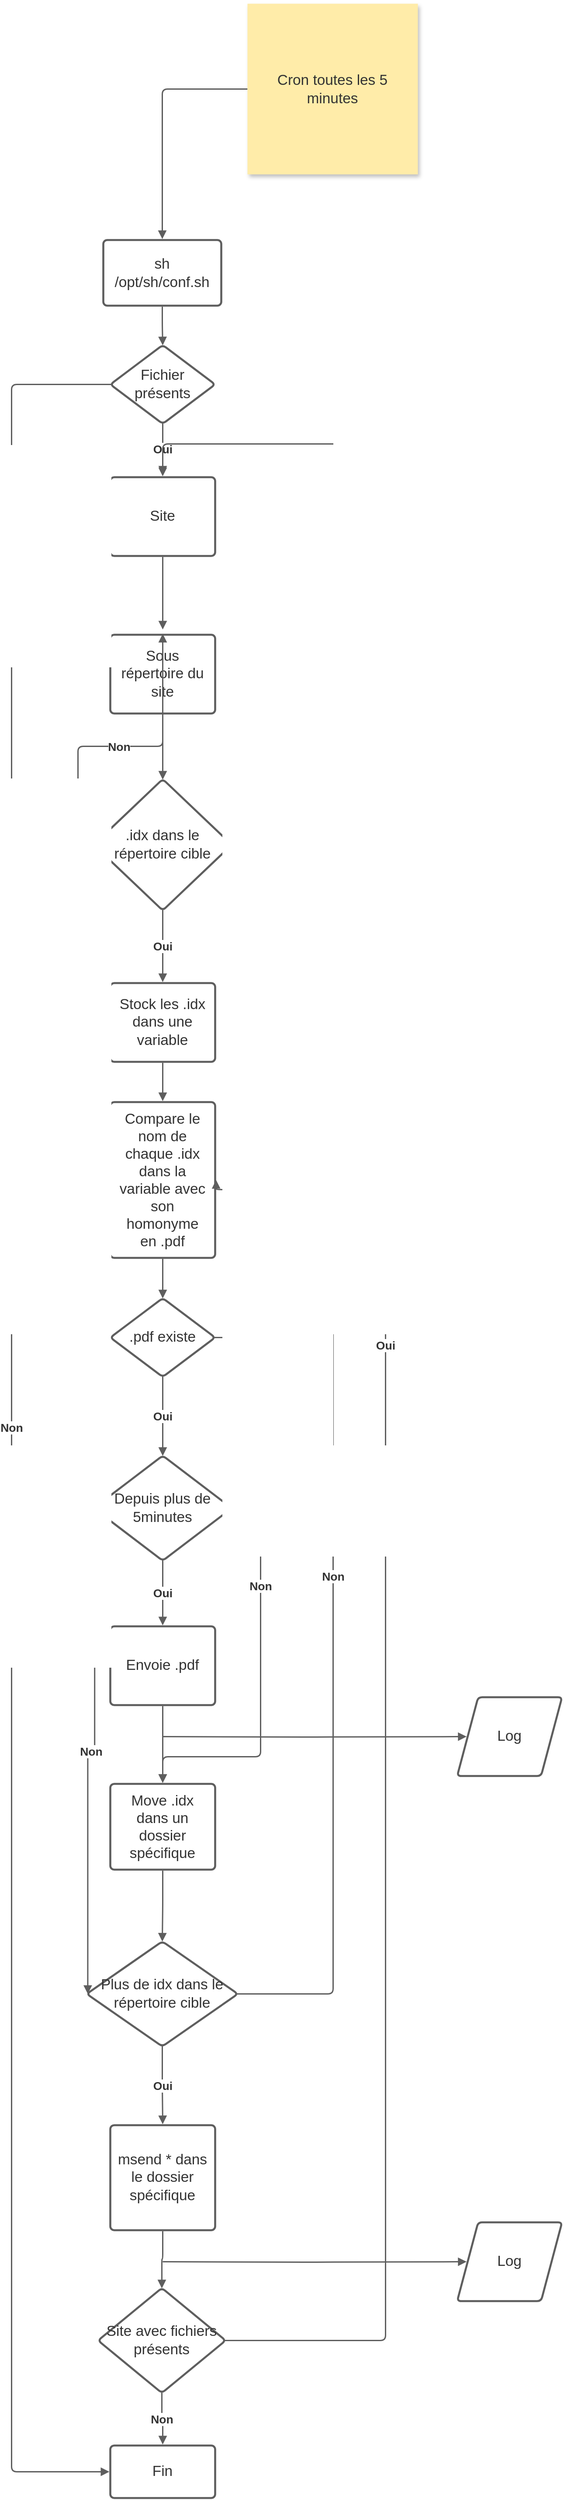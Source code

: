 <mxfile version="21.6.1" type="github">
  <diagram name="Page-1" id="M05mi5tubymjT-PzH5LD">
    <mxGraphModel dx="-33" dy="2302" grid="1" gridSize="10" guides="1" tooltips="1" connect="1" arrows="1" fold="1" page="1" pageScale="1" pageWidth="827" pageHeight="1169" math="0" shadow="0">
      <root>
        <mxCell id="0" />
        <mxCell id="1" parent="0" />
        <mxCell id="hJ5r02Eb2I1jtGM-IQbP-1" value="sh /opt/sh/conf.sh" style="html=1;overflow=block;blockSpacing=1;whiteSpace=wrap;fontSize=16.7;fontColor=#333333;align=center;spacing=3.8;strokeColor=#5e5e5e;strokeOpacity=100;rounded=1;absoluteArcSize=1;arcSize=9;strokeWidth=2.3;lucidId=f-5~rbV5MELp;" parent="1" vertex="1">
          <mxGeometry x="945" y="-525" width="135" height="75" as="geometry" />
        </mxCell>
        <mxCell id="hJ5r02Eb2I1jtGM-IQbP-2" value="Fin" style="html=1;overflow=block;blockSpacing=1;whiteSpace=wrap;fontSize=16.7;fontColor=#333333;align=center;spacing=3.8;strokeColor=#5e5e5e;strokeOpacity=100;rounded=1;absoluteArcSize=1;arcSize=9;strokeWidth=2.3;lucidId=m-5~j~Y~oZ5m;" parent="1" vertex="1">
          <mxGeometry x="953" y="1995" width="120" height="60" as="geometry" />
        </mxCell>
        <mxCell id="hJ5r02Eb2I1jtGM-IQbP-3" value="" style="html=1;jettySize=18;whiteSpace=wrap;fontSize=13;strokeColor=#5E5E5E;strokeWidth=1.5;rounded=1;arcSize=12;edgeStyle=orthogonalEdgeStyle;startArrow=none;endArrow=block;endFill=1;exitX=0;exitY=0.5;exitPerimeter=0;entryX=0.5;entryY=-0.015;entryPerimeter=0;lucidId=E-5~-W.0B4FS;" parent="1" source="hJ5r02Eb2I1jtGM-IQbP-28" target="hJ5r02Eb2I1jtGM-IQbP-1" edge="1">
          <mxGeometry width="100" height="100" relative="1" as="geometry">
            <Array as="points" />
          </mxGeometry>
        </mxCell>
        <mxCell id="hJ5r02Eb2I1jtGM-IQbP-4" value=".pdf existe" style="html=1;overflow=block;blockSpacing=1;whiteSpace=wrap;rhombus;fontSize=16.7;fontColor=#333333;align=center;spacing=3.8;strokeColor=#5e5e5e;strokeOpacity=100;rounded=1;absoluteArcSize=1;arcSize=9;strokeWidth=2.3;lucidId=k_5~ReEhO_p4;" parent="1" vertex="1">
          <mxGeometry x="953" y="684" width="120" height="90" as="geometry" />
        </mxCell>
        <mxCell id="hJ5r02Eb2I1jtGM-IQbP-5" value="Stock les .idx dans une variable" style="html=1;overflow=block;blockSpacing=1;whiteSpace=wrap;fontSize=16.7;fontColor=#333333;align=center;spacing=9;strokeColor=#5e5e5e;strokeOpacity=100;rounded=1;absoluteArcSize=1;arcSize=9;strokeWidth=2.3;lucidId=t_5~L7jboz--;" parent="1" vertex="1">
          <mxGeometry x="953" y="324" width="120" height="90" as="geometry" />
        </mxCell>
        <mxCell id="hJ5r02Eb2I1jtGM-IQbP-6" value="Compare le nom de chaque .idx dans la variable avec son homonyme en .pdf" style="html=1;overflow=block;blockSpacing=1;whiteSpace=wrap;fontSize=16.7;fontColor=#333333;align=center;spacing=9;strokeColor=#5e5e5e;strokeOpacity=100;rounded=1;absoluteArcSize=1;arcSize=9;strokeWidth=2.3;lucidId=L_5~8SwmnlXN;" parent="1" vertex="1">
          <mxGeometry x="953" y="460" width="120" height="178" as="geometry" />
        </mxCell>
        <mxCell id="hJ5r02Eb2I1jtGM-IQbP-7" value="" style="html=1;jettySize=18;whiteSpace=wrap;fontSize=13;strokeColor=#5E5E5E;strokeWidth=1.5;rounded=1;arcSize=12;edgeStyle=orthogonalEdgeStyle;startArrow=none;endArrow=block;endFill=1;exitX=0.5;exitY=1.012;exitPerimeter=0;entryX=0.5;entryY=-0.006;entryPerimeter=0;lucidId=g.5~EkZWRpoq;" parent="1" source="hJ5r02Eb2I1jtGM-IQbP-5" target="hJ5r02Eb2I1jtGM-IQbP-6" edge="1">
          <mxGeometry width="100" height="100" relative="1" as="geometry">
            <Array as="points" />
          </mxGeometry>
        </mxCell>
        <mxCell id="hJ5r02Eb2I1jtGM-IQbP-8" value="" style="html=1;jettySize=18;whiteSpace=wrap;fontSize=13;strokeColor=#5E5E5E;strokeWidth=1.5;rounded=1;arcSize=12;edgeStyle=orthogonalEdgeStyle;startArrow=none;endArrow=block;endFill=1;exitX=0.5;exitY=1.006;exitPerimeter=0;entryX=0.5;entryY=0.004;entryPerimeter=0;lucidId=i.5~sLJkaxT7;" parent="1" source="hJ5r02Eb2I1jtGM-IQbP-6" target="hJ5r02Eb2I1jtGM-IQbP-4" edge="1">
          <mxGeometry width="100" height="100" relative="1" as="geometry">
            <Array as="points" />
          </mxGeometry>
        </mxCell>
        <mxCell id="hJ5r02Eb2I1jtGM-IQbP-9" value="" style="html=1;jettySize=18;whiteSpace=wrap;fontSize=13.3;fontColor=#333333;fontStyle=1;align=center;strokeColor=#5E5E5E;strokeWidth=1.5;rounded=1;arcSize=12;edgeStyle=orthogonalEdgeStyle;startArrow=none;endArrow=block;endFill=1;exitX=0.5;exitY=0.996;exitPerimeter=0;entryX=0.5;entryY=0.003;entryPerimeter=0;lucidId=u.5~5Z3mZRVt;" parent="1" source="hJ5r02Eb2I1jtGM-IQbP-4" target="hJ5r02Eb2I1jtGM-IQbP-11" edge="1">
          <mxGeometry width="100" height="100" relative="1" as="geometry">
            <Array as="points" />
          </mxGeometry>
        </mxCell>
        <mxCell id="hJ5r02Eb2I1jtGM-IQbP-10" value="Oui" style="text;html=1;resizable=0;labelBackgroundColor=default;align=center;verticalAlign=middle;fontStyle=1;fontColor=#333333;fontSize=13.3;" parent="hJ5r02Eb2I1jtGM-IQbP-9" vertex="1">
          <mxGeometry relative="1" as="geometry" />
        </mxCell>
        <mxCell id="hJ5r02Eb2I1jtGM-IQbP-11" value="Depuis plus de 5minutes" style="html=1;overflow=block;blockSpacing=1;whiteSpace=wrap;rhombus;fontSize=16.7;fontColor=#333333;align=center;spacing=3.8;strokeColor=#5e5e5e;strokeOpacity=100;rounded=1;absoluteArcSize=1;arcSize=9;strokeWidth=2.3;lucidId=4.5~.io0xAcz;" parent="1" vertex="1">
          <mxGeometry x="934" y="864" width="158" height="120" as="geometry" />
        </mxCell>
        <mxCell id="hJ5r02Eb2I1jtGM-IQbP-12" value="Envoie .pdf" style="html=1;overflow=block;blockSpacing=1;whiteSpace=wrap;fontSize=16.7;fontColor=#333333;align=center;spacing=9;strokeColor=#5e5e5e;strokeOpacity=100;rounded=1;absoluteArcSize=1;arcSize=9;strokeWidth=2.3;lucidId=w~5~Na-acLXl;" parent="1" vertex="1">
          <mxGeometry x="953" y="1059" width="120" height="90" as="geometry" />
        </mxCell>
        <mxCell id="hJ5r02Eb2I1jtGM-IQbP-13" value="" style="html=1;jettySize=18;whiteSpace=wrap;fontSize=13.3;fontColor=#333333;fontStyle=1;align=center;strokeColor=#5E5E5E;strokeWidth=1.5;rounded=1;arcSize=12;edgeStyle=orthogonalEdgeStyle;startArrow=none;endArrow=block;endFill=1;exitX=0.5;exitY=0.997;exitPerimeter=0;entryX=0.5;entryY=-0.012;entryPerimeter=0;lucidId=C~5~-q1G96m1;" parent="1" source="hJ5r02Eb2I1jtGM-IQbP-11" target="hJ5r02Eb2I1jtGM-IQbP-12" edge="1">
          <mxGeometry width="100" height="100" relative="1" as="geometry">
            <Array as="points" />
          </mxGeometry>
        </mxCell>
        <mxCell id="hJ5r02Eb2I1jtGM-IQbP-14" value="Oui" style="text;html=1;resizable=0;labelBackgroundColor=default;align=center;verticalAlign=middle;fontStyle=1;fontColor=#333333;fontSize=13.3;" parent="hJ5r02Eb2I1jtGM-IQbP-13" vertex="1">
          <mxGeometry relative="1" as="geometry" />
        </mxCell>
        <mxCell id="hJ5r02Eb2I1jtGM-IQbP-15" value="Move .idx dans un dossier spécifique" style="html=1;overflow=block;blockSpacing=1;whiteSpace=wrap;fontSize=16.7;fontColor=#333333;align=center;spacing=9;strokeColor=#5e5e5e;strokeOpacity=100;rounded=1;absoluteArcSize=1;arcSize=9;strokeWidth=2.3;lucidId=_~5~DMGJzebu;" parent="1" vertex="1">
          <mxGeometry x="953" y="1239" width="120" height="98" as="geometry" />
        </mxCell>
        <mxCell id="hJ5r02Eb2I1jtGM-IQbP-16" value="" style="html=1;jettySize=18;whiteSpace=wrap;fontSize=13;strokeColor=#5E5E5E;strokeWidth=1.5;rounded=1;arcSize=12;edgeStyle=orthogonalEdgeStyle;startArrow=none;endArrow=block;endFill=1;exitX=0.5;exitY=1.012;exitPerimeter=0;entryX=0.5;entryY=-0.011;entryPerimeter=0;lucidId=Ea6~PZnoxjiW;" parent="1" source="hJ5r02Eb2I1jtGM-IQbP-12" target="hJ5r02Eb2I1jtGM-IQbP-15" edge="1">
          <mxGeometry width="100" height="100" relative="1" as="geometry">
            <Array as="points" />
          </mxGeometry>
        </mxCell>
        <mxCell id="hJ5r02Eb2I1jtGM-IQbP-17" value="" style="html=1;jettySize=18;whiteSpace=wrap;fontSize=13.3;fontColor=#333333;fontStyle=1;align=center;strokeColor=#5E5E5E;strokeWidth=1.5;rounded=1;arcSize=12;edgeStyle=orthogonalEdgeStyle;startArrow=none;endArrow=block;endFill=1;exitX=0.991;exitY=0.5;exitPerimeter=0;entryX=0.5;entryY=-0.011;entryPerimeter=0;lucidId=1a6~FgBXjJ8x;" parent="1" source="hJ5r02Eb2I1jtGM-IQbP-4" target="hJ5r02Eb2I1jtGM-IQbP-15" edge="1">
          <mxGeometry width="100" height="100" relative="1" as="geometry">
            <Array as="points">
              <mxPoint x="1125" y="729" />
              <mxPoint x="1125" y="1208" />
              <mxPoint x="1013" y="1208" />
            </Array>
          </mxGeometry>
        </mxCell>
        <mxCell id="hJ5r02Eb2I1jtGM-IQbP-18" value="Non" style="text;html=1;resizable=0;labelBackgroundColor=default;align=center;verticalAlign=middle;fontStyle=1;fontColor=#333333;fontSize=13.3;" parent="hJ5r02Eb2I1jtGM-IQbP-17" vertex="1">
          <mxGeometry relative="1" as="geometry" />
        </mxCell>
        <mxCell id="hJ5r02Eb2I1jtGM-IQbP-19" value="Plus de idx dans le répertoire cible" style="html=1;overflow=block;blockSpacing=1;whiteSpace=wrap;rhombus;fontSize=16.7;fontColor=#333333;align=center;spacing=3.8;strokeColor=#5e5e5e;strokeOpacity=100;rounded=1;absoluteArcSize=1;arcSize=9;strokeWidth=2.3;lucidId=kf6~a1rQ1GDk;" parent="1" vertex="1">
          <mxGeometry x="926" y="1419" width="173" height="120" as="geometry" />
        </mxCell>
        <mxCell id="hJ5r02Eb2I1jtGM-IQbP-20" value="" style="html=1;jettySize=18;whiteSpace=wrap;fontSize=13;strokeColor=#5E5E5E;strokeWidth=1.5;rounded=1;arcSize=12;edgeStyle=orthogonalEdgeStyle;startArrow=none;endArrow=block;endFill=1;exitX=0.5;exitY=1.011;exitPerimeter=0;entryX=0.5;entryY=0.002;entryPerimeter=0;lucidId=nf6~7Cj5yKhZ;" parent="1" source="hJ5r02Eb2I1jtGM-IQbP-15" target="hJ5r02Eb2I1jtGM-IQbP-19" edge="1">
          <mxGeometry width="100" height="100" relative="1" as="geometry">
            <Array as="points" />
          </mxGeometry>
        </mxCell>
        <mxCell id="hJ5r02Eb2I1jtGM-IQbP-21" value="msend * dans le dossier spécifique" style="html=1;overflow=block;blockSpacing=1;whiteSpace=wrap;fontSize=16.7;fontColor=#333333;align=center;spacing=3.8;strokeColor=#5e5e5e;strokeOpacity=100;rounded=1;absoluteArcSize=1;arcSize=9;strokeWidth=2.3;lucidId=Pf6~FHqD8Fff;" parent="1" vertex="1">
          <mxGeometry x="953" y="1629" width="120" height="120" as="geometry" />
        </mxCell>
        <mxCell id="hJ5r02Eb2I1jtGM-IQbP-22" value="" style="html=1;jettySize=18;whiteSpace=wrap;fontSize=13.3;fontColor=#333333;fontStyle=1;align=center;strokeColor=#5E5E5E;strokeWidth=1.5;rounded=1;arcSize=12;edgeStyle=orthogonalEdgeStyle;startArrow=none;endArrow=block;endFill=1;exitX=0.5;exitY=0.998;exitPerimeter=0;entryX=0.5;entryY=-0.009;entryPerimeter=0;lucidId=fg6~hX-Vw6dg;" parent="1" source="hJ5r02Eb2I1jtGM-IQbP-19" target="hJ5r02Eb2I1jtGM-IQbP-21" edge="1">
          <mxGeometry width="100" height="100" relative="1" as="geometry">
            <Array as="points" />
          </mxGeometry>
        </mxCell>
        <mxCell id="hJ5r02Eb2I1jtGM-IQbP-23" value="Oui" style="text;html=1;resizable=0;labelBackgroundColor=default;align=center;verticalAlign=middle;fontStyle=1;fontColor=#333333;fontSize=13.3;" parent="hJ5r02Eb2I1jtGM-IQbP-22" vertex="1">
          <mxGeometry relative="1" as="geometry" />
        </mxCell>
        <mxCell id="hJ5r02Eb2I1jtGM-IQbP-24" value="" style="html=1;jettySize=18;whiteSpace=wrap;fontSize=13.3;fontColor=#333333;fontStyle=1;align=center;strokeColor=#5E5E5E;strokeWidth=1.5;rounded=1;arcSize=12;edgeStyle=orthogonalEdgeStyle;startArrow=none;endArrow=block;endFill=1;exitX=0.007;exitY=0.5;exitPerimeter=0;entryX=0.007;entryY=0.5;entryPerimeter=0;lucidId=7k6~2kZsQ3uW;" parent="1" source="hJ5r02Eb2I1jtGM-IQbP-11" target="hJ5r02Eb2I1jtGM-IQbP-19" edge="1">
          <mxGeometry width="100" height="100" relative="1" as="geometry">
            <Array as="points" />
          </mxGeometry>
        </mxCell>
        <mxCell id="hJ5r02Eb2I1jtGM-IQbP-25" value="Non" style="text;html=1;resizable=0;labelBackgroundColor=default;align=center;verticalAlign=middle;fontStyle=1;fontColor=#333333;fontSize=13.3;" parent="hJ5r02Eb2I1jtGM-IQbP-24" vertex="1">
          <mxGeometry relative="1" as="geometry" />
        </mxCell>
        <mxCell id="hJ5r02Eb2I1jtGM-IQbP-26" value="" style="html=1;jettySize=18;whiteSpace=wrap;fontSize=13.3;fontColor=#333333;fontStyle=1;align=center;strokeColor=#5E5E5E;strokeWidth=1.5;rounded=1;arcSize=12;edgeStyle=orthogonalEdgeStyle;startArrow=none;endArrow=block;endFill=1;exitX=0.993;exitY=0.5;exitPerimeter=0;entryX=1.009;entryY=0.5;entryPerimeter=0;lucidId=Cl6~WhT_v_tG;" parent="1" source="hJ5r02Eb2I1jtGM-IQbP-19" target="hJ5r02Eb2I1jtGM-IQbP-6" edge="1">
          <mxGeometry width="100" height="100" relative="1" as="geometry">
            <Array as="points">
              <mxPoint x="1208" y="1479" />
              <mxPoint x="1208" y="560" />
              <mxPoint x="1074" y="560" />
            </Array>
          </mxGeometry>
        </mxCell>
        <mxCell id="hJ5r02Eb2I1jtGM-IQbP-27" value="Non" style="text;html=1;resizable=0;labelBackgroundColor=default;align=center;verticalAlign=middle;fontStyle=1;fontColor=#333333;fontSize=13.3;" parent="hJ5r02Eb2I1jtGM-IQbP-26" vertex="1">
          <mxGeometry relative="1" as="geometry" />
        </mxCell>
        <mxCell id="hJ5r02Eb2I1jtGM-IQbP-28" value="Cron toutes les 5 minutes" style="html=1;overflow=block;blockSpacing=1;whiteSpace=wrap;shadow=1;fontSize=16.7;fontColor=#333333;align=center;spacing=9;strokeColor=none;strokeOpacity=100;fillColor=#FFECA9;strokeWidth=0;lucidId=z-5~uNJ6Lt15;" parent="1" vertex="1">
          <mxGeometry x="1110" y="-795" width="195" height="195" as="geometry" />
        </mxCell>
        <mxCell id="hJ5r02Eb2I1jtGM-IQbP-29" value=".idx dans le répertoire cible" style="html=1;overflow=block;blockSpacing=1;whiteSpace=wrap;rhombus;fontSize=16.7;fontColor=#333333;align=center;spacing=3.8;strokeColor=#5e5e5e;strokeOpacity=100;rounded=1;absoluteArcSize=1;arcSize=9;strokeWidth=2.3;lucidId=gu6~8TXBt_If;" parent="1" vertex="1">
          <mxGeometry x="934" y="91" width="158" height="150" as="geometry" />
        </mxCell>
        <mxCell id="hJ5r02Eb2I1jtGM-IQbP-30" value="" style="html=1;jettySize=18;whiteSpace=wrap;fontSize=13.3;fontColor=#333333;fontStyle=1;align=center;strokeColor=#5E5E5E;strokeWidth=1.5;rounded=1;arcSize=12;edgeStyle=orthogonalEdgeStyle;startArrow=none;endArrow=block;endFill=1;exitX=0.5;exitY=0.996;exitPerimeter=0;entryX=0.5;entryY=-0.012;entryPerimeter=0;lucidId=Ju6~7HmWBvsb;" parent="1" source="hJ5r02Eb2I1jtGM-IQbP-29" target="hJ5r02Eb2I1jtGM-IQbP-5" edge="1">
          <mxGeometry width="100" height="100" relative="1" as="geometry">
            <Array as="points" />
          </mxGeometry>
        </mxCell>
        <mxCell id="hJ5r02Eb2I1jtGM-IQbP-31" value="Oui" style="text;html=1;resizable=0;labelBackgroundColor=default;align=center;verticalAlign=middle;fontStyle=1;fontColor=#333333;fontSize=13.3;" parent="hJ5r02Eb2I1jtGM-IQbP-30" vertex="1">
          <mxGeometry relative="1" as="geometry" />
        </mxCell>
        <mxCell id="hJ5r02Eb2I1jtGM-IQbP-32" value="Site" style="html=1;overflow=block;blockSpacing=1;whiteSpace=wrap;fontSize=16.7;fontColor=#333333;align=center;spacing=9;strokeColor=#5e5e5e;strokeOpacity=100;rounded=1;absoluteArcSize=1;arcSize=9;strokeWidth=2.3;lucidId=Ix6~T~adl71K;" parent="1" vertex="1">
          <mxGeometry x="953" y="-254" width="120" height="90" as="geometry" />
        </mxCell>
        <mxCell id="hJ5r02Eb2I1jtGM-IQbP-33" value="Sous répertoire du site" style="html=1;overflow=block;blockSpacing=1;whiteSpace=wrap;fontSize=16.7;fontColor=#333333;align=center;spacing=9;strokeColor=#5e5e5e;strokeOpacity=100;rounded=1;absoluteArcSize=1;arcSize=9;strokeWidth=2.3;lucidId=9y6~QDwoqAqC;" parent="1" vertex="1">
          <mxGeometry x="953" y="-74" width="120" height="90" as="geometry" />
        </mxCell>
        <mxCell id="hJ5r02Eb2I1jtGM-IQbP-34" value="Fichier présents" style="html=1;overflow=block;blockSpacing=1;whiteSpace=wrap;rhombus;fontSize=16.7;fontColor=#333333;align=center;spacing=3.8;strokeColor=#5e5e5e;strokeOpacity=100;rounded=1;absoluteArcSize=1;arcSize=9;strokeWidth=2.3;lucidId=eG6~~8.4MPTb;" parent="1" vertex="1">
          <mxGeometry x="953" y="-405" width="120" height="90" as="geometry" />
        </mxCell>
        <mxCell id="hJ5r02Eb2I1jtGM-IQbP-35" value="" style="html=1;jettySize=18;whiteSpace=wrap;fontSize=13.3;fontColor=#333333;fontStyle=1;align=center;strokeColor=#5E5E5E;strokeWidth=1.5;rounded=1;arcSize=12;edgeStyle=orthogonalEdgeStyle;startArrow=none;endArrow=block;endFill=1;exitX=0.5;exitY=0.996;exitPerimeter=0;lucidId=kG6~pmM.vz1s;" parent="1" source="hJ5r02Eb2I1jtGM-IQbP-34" edge="1">
          <mxGeometry width="100" height="100" relative="1" as="geometry">
            <Array as="points" />
            <mxPoint x="1013" y="-257" as="targetPoint" />
          </mxGeometry>
        </mxCell>
        <mxCell id="hJ5r02Eb2I1jtGM-IQbP-36" value="Oui" style="text;html=1;resizable=0;labelBackgroundColor=default;align=center;verticalAlign=middle;fontStyle=1;fontColor=#333333;fontSize=13.3;" parent="hJ5r02Eb2I1jtGM-IQbP-35" vertex="1">
          <mxGeometry relative="1" as="geometry" />
        </mxCell>
        <mxCell id="hJ5r02Eb2I1jtGM-IQbP-37" value="" style="html=1;jettySize=18;whiteSpace=wrap;fontSize=13;strokeColor=#5E5E5E;strokeWidth=1.5;rounded=1;arcSize=12;edgeStyle=orthogonalEdgeStyle;startArrow=none;endArrow=block;endFill=1;exitX=0.5;exitY=1.015;exitPerimeter=0;entryX=0.5;entryY=0.004;entryPerimeter=0;lucidId=nG6~0Otn4_A6;" parent="1" source="hJ5r02Eb2I1jtGM-IQbP-1" target="hJ5r02Eb2I1jtGM-IQbP-34" edge="1">
          <mxGeometry width="100" height="100" relative="1" as="geometry">
            <Array as="points" />
          </mxGeometry>
        </mxCell>
        <mxCell id="hJ5r02Eb2I1jtGM-IQbP-38" value="" style="html=1;jettySize=18;whiteSpace=wrap;fontSize=13.3;fontColor=#333333;fontStyle=1;align=center;strokeColor=#5E5E5E;strokeWidth=1.5;rounded=1;arcSize=12;edgeStyle=orthogonalEdgeStyle;startArrow=none;endArrow=block;endFill=1;exitX=0.009;exitY=0.5;exitPerimeter=0;entryX=-0.009;entryY=0.5;entryPerimeter=0;lucidId=EG6~kr7~KdJp;" parent="1" source="hJ5r02Eb2I1jtGM-IQbP-34" target="hJ5r02Eb2I1jtGM-IQbP-2" edge="1">
          <mxGeometry width="100" height="100" relative="1" as="geometry">
            <Array as="points">
              <mxPoint x="840" y="-360" />
              <mxPoint x="840" y="2025" />
            </Array>
          </mxGeometry>
        </mxCell>
        <mxCell id="hJ5r02Eb2I1jtGM-IQbP-39" value="Non" style="text;html=1;resizable=0;labelBackgroundColor=default;align=center;verticalAlign=middle;fontStyle=1;fontColor=#333333;fontSize=13.3;" parent="hJ5r02Eb2I1jtGM-IQbP-38" vertex="1">
          <mxGeometry relative="1" as="geometry" />
        </mxCell>
        <mxCell id="hJ5r02Eb2I1jtGM-IQbP-40" value="" style="html=1;jettySize=18;whiteSpace=wrap;fontSize=13;strokeColor=#5E5E5E;strokeWidth=1.5;rounded=1;arcSize=12;edgeStyle=orthogonalEdgeStyle;startArrow=none;endArrow=block;endFill=1;exitX=0.5;exitY=1.012;exitPerimeter=0;entryX=0.5;entryY=0.004;entryPerimeter=0;lucidId=xH6~4J9-KWK2;" parent="1" source="hJ5r02Eb2I1jtGM-IQbP-33" target="hJ5r02Eb2I1jtGM-IQbP-29" edge="1">
          <mxGeometry width="100" height="100" relative="1" as="geometry">
            <Array as="points" />
          </mxGeometry>
        </mxCell>
        <mxCell id="hJ5r02Eb2I1jtGM-IQbP-41" value="" style="html=1;jettySize=18;whiteSpace=wrap;fontSize=13.3;fontColor=#333333;fontStyle=1;align=center;strokeColor=#5E5E5E;strokeWidth=1.5;rounded=1;arcSize=12;edgeStyle=orthogonalEdgeStyle;startArrow=none;endArrow=block;endFill=1;exitX=0.005;exitY=0.5;exitPerimeter=0;entryX=0.5;entryY=-0.012;entryPerimeter=0;lucidId=AH6~lLFPwNQ9;" parent="1" source="hJ5r02Eb2I1jtGM-IQbP-29" target="hJ5r02Eb2I1jtGM-IQbP-33" edge="1">
          <mxGeometry width="100" height="100" relative="1" as="geometry">
            <Array as="points" />
          </mxGeometry>
        </mxCell>
        <mxCell id="hJ5r02Eb2I1jtGM-IQbP-42" value="Non" style="text;html=1;resizable=0;labelBackgroundColor=default;align=center;verticalAlign=middle;fontStyle=1;fontColor=#333333;fontSize=13.3;" parent="hJ5r02Eb2I1jtGM-IQbP-41" vertex="1">
          <mxGeometry relative="1" as="geometry" />
        </mxCell>
        <mxCell id="hJ5r02Eb2I1jtGM-IQbP-43" value="Site avec fichiers présents" style="html=1;overflow=block;blockSpacing=1;whiteSpace=wrap;rhombus;fontSize=16.7;fontColor=#333333;align=center;spacing=3.8;strokeColor=#5e5e5e;strokeOpacity=100;rounded=1;absoluteArcSize=1;arcSize=9;strokeWidth=2.3;lucidId=OI6~xzi.yRAo;" parent="1" vertex="1">
          <mxGeometry x="939" y="1815" width="146" height="120" as="geometry" />
        </mxCell>
        <mxCell id="hJ5r02Eb2I1jtGM-IQbP-44" value="" style="html=1;jettySize=18;whiteSpace=wrap;fontSize=13;strokeColor=#5E5E5E;strokeWidth=1.5;rounded=1;arcSize=12;edgeStyle=orthogonalEdgeStyle;startArrow=none;endArrow=block;endFill=1;exitX=0.5;exitY=1.009;exitPerimeter=0;entryX=0.5;entryY=0.004;entryPerimeter=0;lucidId=-I6~LH8JnROg;" parent="1" source="hJ5r02Eb2I1jtGM-IQbP-21" target="hJ5r02Eb2I1jtGM-IQbP-43" edge="1">
          <mxGeometry width="100" height="100" relative="1" as="geometry">
            <Array as="points" />
          </mxGeometry>
        </mxCell>
        <mxCell id="hJ5r02Eb2I1jtGM-IQbP-45" value="" style="html=1;jettySize=18;whiteSpace=wrap;fontSize=13.3;fontColor=#333333;fontStyle=1;align=center;strokeColor=#5E5E5E;strokeWidth=1.5;rounded=1;arcSize=12;edgeStyle=orthogonalEdgeStyle;startArrow=none;endArrow=block;endFill=1;exitX=0.993;exitY=0.5;exitPerimeter=0;entryX=0.5;entryY=-0.012;entryPerimeter=0;lucidId=eJ6~U8AemFtk;" parent="1" source="hJ5r02Eb2I1jtGM-IQbP-43" target="hJ5r02Eb2I1jtGM-IQbP-32" edge="1">
          <mxGeometry width="100" height="100" relative="1" as="geometry">
            <Array as="points">
              <mxPoint x="1268" y="1875" />
              <mxPoint x="1268" y="-292" />
              <mxPoint x="1013" y="-292" />
            </Array>
          </mxGeometry>
        </mxCell>
        <mxCell id="hJ5r02Eb2I1jtGM-IQbP-46" value="Oui" style="text;html=1;resizable=0;labelBackgroundColor=default;align=center;verticalAlign=middle;fontStyle=1;fontColor=#333333;fontSize=13.3;" parent="hJ5r02Eb2I1jtGM-IQbP-45" vertex="1">
          <mxGeometry relative="1" as="geometry" />
        </mxCell>
        <mxCell id="hJ5r02Eb2I1jtGM-IQbP-47" value="" style="html=1;jettySize=18;whiteSpace=wrap;fontSize=13.3;fontColor=#333333;fontStyle=1;align=center;strokeColor=#5E5E5E;strokeWidth=1.5;rounded=1;arcSize=12;edgeStyle=orthogonalEdgeStyle;startArrow=none;endArrow=block;endFill=1;exitX=0.5;exitY=0.996;exitPerimeter=0;entryX=0.5;entryY=-0.019;entryPerimeter=0;lucidId=mJ6~i0F6wuZ_;" parent="1" source="hJ5r02Eb2I1jtGM-IQbP-43" target="hJ5r02Eb2I1jtGM-IQbP-2" edge="1">
          <mxGeometry width="100" height="100" relative="1" as="geometry">
            <Array as="points" />
          </mxGeometry>
        </mxCell>
        <mxCell id="hJ5r02Eb2I1jtGM-IQbP-48" value="Non" style="text;html=1;resizable=0;labelBackgroundColor=default;align=center;verticalAlign=middle;fontStyle=1;fontColor=#333333;fontSize=13.3;" parent="hJ5r02Eb2I1jtGM-IQbP-47" vertex="1">
          <mxGeometry relative="1" as="geometry" />
        </mxCell>
        <mxCell id="hJ5r02Eb2I1jtGM-IQbP-49" value="" style="html=1;jettySize=18;whiteSpace=wrap;fontSize=13;strokeColor=#5E5E5E;strokeWidth=1.5;rounded=1;arcSize=12;edgeStyle=orthogonalEdgeStyle;startArrow=none;endArrow=block;endFill=1;exitX=0.5;exitY=1.012;exitPerimeter=0;lucidId=JJ6~lXrsZWKx;" parent="1" source="hJ5r02Eb2I1jtGM-IQbP-32" edge="1">
          <mxGeometry width="100" height="100" relative="1" as="geometry">
            <Array as="points" />
            <mxPoint x="1013" y="-80" as="targetPoint" />
          </mxGeometry>
        </mxCell>
        <mxCell id="hJ5r02Eb2I1jtGM-IQbP-50" value="Log" style="html=1;overflow=block;blockSpacing=1;whiteSpace=wrap;shape=parallelogram;perimeter=parallelogramPerimeter;anchorPointDirection=0;fontSize=16.7;fontColor=#333333;align=center;spacing=3.8;strokeColor=#5e5e5e;strokeOpacity=100;rounded=1;absoluteArcSize=1;arcSize=9;strokeWidth=2.3;lucidId=AL6~ajm3IW3t;" parent="1" vertex="1">
          <mxGeometry x="1350" y="1140" width="120" height="90" as="geometry" />
        </mxCell>
        <mxCell id="hJ5r02Eb2I1jtGM-IQbP-51" value="" style="html=1;jettySize=18;whiteSpace=wrap;fontSize=13;strokeColor=#5E5E5E;strokeWidth=1.5;rounded=1;arcSize=12;edgeStyle=orthogonalEdgeStyle;startArrow=none;endArrow=block;endFill=1;entryX=0.09;entryY=0.5;entryPerimeter=0;lucidId=F76~2LrVjYpx;" parent="1" target="hJ5r02Eb2I1jtGM-IQbP-50" edge="1">
          <mxGeometry width="100" height="100" relative="1" as="geometry">
            <Array as="points" />
            <mxPoint x="1013" y="1185" as="sourcePoint" />
          </mxGeometry>
        </mxCell>
        <mxCell id="hJ5r02Eb2I1jtGM-IQbP-52" value="Log" style="html=1;overflow=block;blockSpacing=1;whiteSpace=wrap;shape=parallelogram;perimeter=parallelogramPerimeter;anchorPointDirection=0;fontSize=16.7;fontColor=#333333;align=center;spacing=3.8;strokeColor=#5e5e5e;strokeOpacity=100;rounded=1;absoluteArcSize=1;arcSize=9;strokeWidth=2.3;lucidId=V76~3MDrujzn;" parent="1" vertex="1">
          <mxGeometry x="1350" y="1740" width="120" height="90" as="geometry" />
        </mxCell>
        <mxCell id="hJ5r02Eb2I1jtGM-IQbP-53" value="" style="html=1;jettySize=18;whiteSpace=wrap;fontSize=13;strokeColor=#5E5E5E;strokeWidth=1.5;rounded=1;arcSize=12;edgeStyle=orthogonalEdgeStyle;startArrow=none;endArrow=block;endFill=1;entryX=0.09;entryY=0.5;entryPerimeter=0;lucidId=V76~bop7CBKq;" parent="1" target="hJ5r02Eb2I1jtGM-IQbP-52" edge="1">
          <mxGeometry width="100" height="100" relative="1" as="geometry">
            <Array as="points" />
            <mxPoint x="1013" y="1785" as="sourcePoint" />
          </mxGeometry>
        </mxCell>
      </root>
    </mxGraphModel>
  </diagram>
</mxfile>
